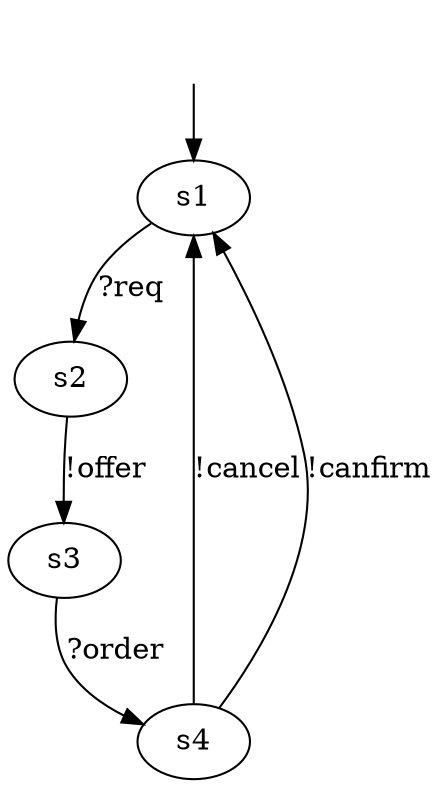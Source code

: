 digraph {
s1 [label=s1];
s2 [label=s2];
s3 [label=s3];
s4 [label=s4];


s1 -> s2  [label="?req"];
s2 -> s3  [label="!offer"];
s3 -> s4  [label="?order"];
s4 -> s1  [label="!cancel"];
s4 -> s1  [label="!canfirm"];

__start0 [label="", shape=none];
__start0 -> s1  [label=""];
}
